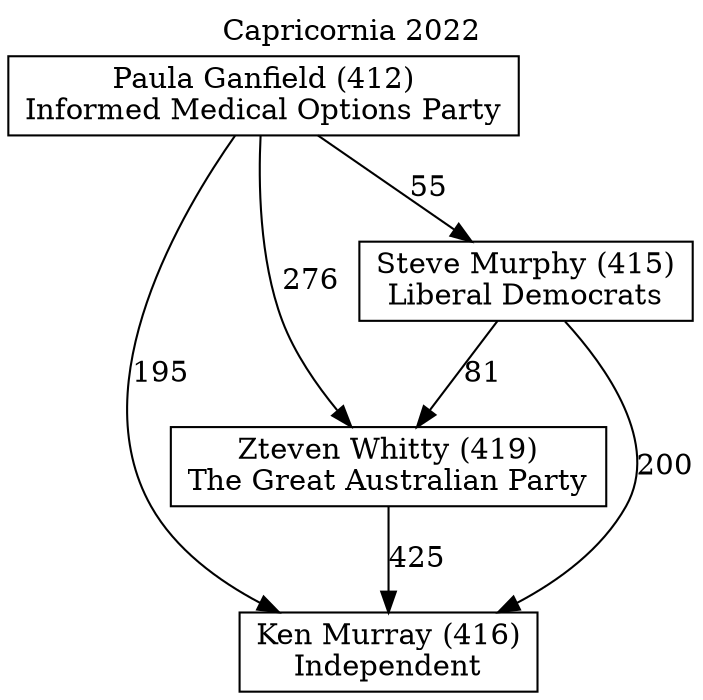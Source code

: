 // House preference flow
digraph "Ken Murray (416)_Capricornia_2022" {
	graph [label="Capricornia 2022" labelloc=t mclimit=10]
	node [shape=box]
	"Ken Murray (416)" [label="Ken Murray (416)
Independent"]
	"Zteven Whitty (419)" [label="Zteven Whitty (419)
The Great Australian Party"]
	"Steve Murphy (415)" [label="Steve Murphy (415)
Liberal Democrats"]
	"Paula Ganfield (412)" [label="Paula Ganfield (412)
Informed Medical Options Party"]
	"Zteven Whitty (419)" -> "Ken Murray (416)" [label=425]
	"Steve Murphy (415)" -> "Zteven Whitty (419)" [label=81]
	"Paula Ganfield (412)" -> "Steve Murphy (415)" [label=55]
	"Steve Murphy (415)" -> "Ken Murray (416)" [label=200]
	"Paula Ganfield (412)" -> "Ken Murray (416)" [label=195]
	"Paula Ganfield (412)" -> "Zteven Whitty (419)" [label=276]
}
